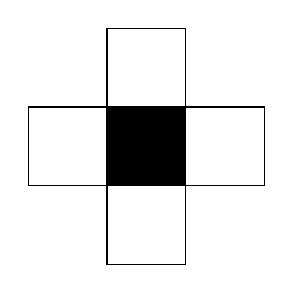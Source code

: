 ﻿% author: Nicola Ferru <ask dot nfvblog at outlook dot it>

\begin{tikzpicture}
	\draw (-1,0) -- (0,0) -- (0,1) -- (1,1) -- (1,0) -- (2,0) -- (2,-1) -- (1,-1) -- (1,-2) -- (0,-2) -- (0,-1) -- (-1,-1) -- cycle;
	\draw[fill] (0,0) -- (0,-1) -- (1,-1) -- (1,0) -- cycle;
\end{tikzpicture}